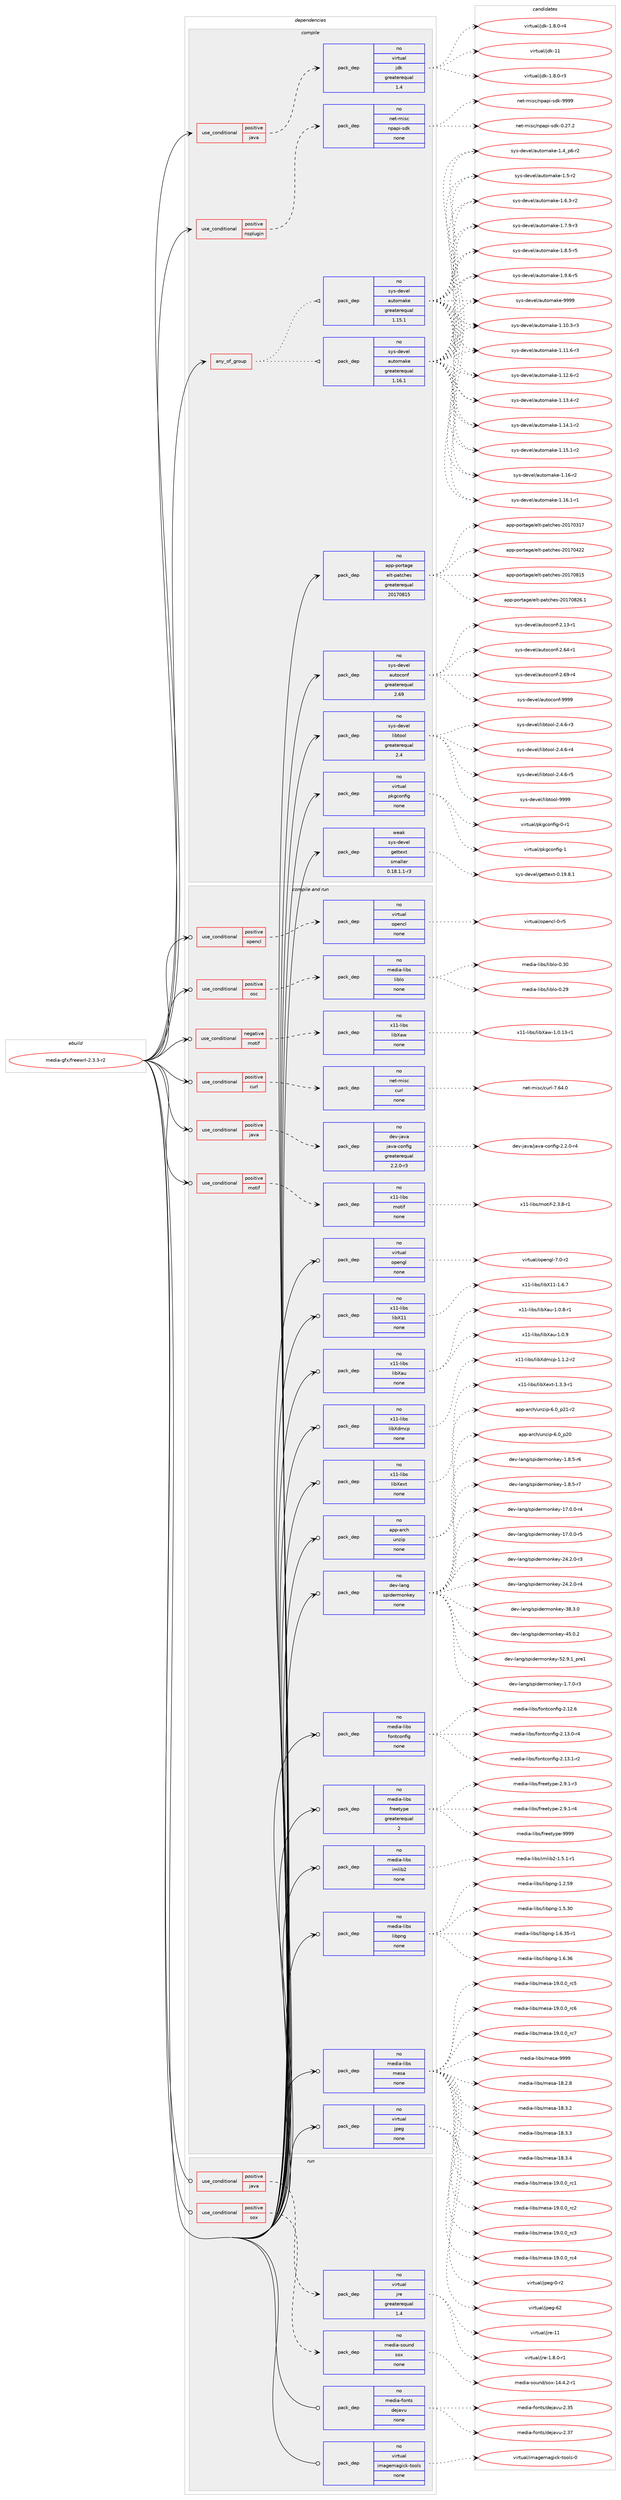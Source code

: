 digraph prolog {

# *************
# Graph options
# *************

newrank=true;
concentrate=true;
compound=true;
graph [rankdir=LR,fontname=Helvetica,fontsize=10,ranksep=1.5];#, ranksep=2.5, nodesep=0.2];
edge  [arrowhead=vee];
node  [fontname=Helvetica,fontsize=10];

# **********
# The ebuild
# **********

subgraph cluster_leftcol {
color=gray;
rank=same;
label=<<i>ebuild</i>>;
id [label="media-gfx/freewrl-2.3.3-r2", color=red, width=4, href="../media-gfx/freewrl-2.3.3-r2.svg"];
}

# ****************
# The dependencies
# ****************

subgraph cluster_midcol {
color=gray;
label=<<i>dependencies</i>>;
subgraph cluster_compile {
fillcolor="#eeeeee";
style=filled;
label=<<i>compile</i>>;
subgraph any24871 {
dependency1603385 [label=<<TABLE BORDER="0" CELLBORDER="1" CELLSPACING="0" CELLPADDING="4"><TR><TD CELLPADDING="10">any_of_group</TD></TR></TABLE>>, shape=none, color=red];subgraph pack1145382 {
dependency1603386 [label=<<TABLE BORDER="0" CELLBORDER="1" CELLSPACING="0" CELLPADDING="4" WIDTH="220"><TR><TD ROWSPAN="6" CELLPADDING="30">pack_dep</TD></TR><TR><TD WIDTH="110">no</TD></TR><TR><TD>sys-devel</TD></TR><TR><TD>automake</TD></TR><TR><TD>greaterequal</TD></TR><TR><TD>1.16.1</TD></TR></TABLE>>, shape=none, color=blue];
}
dependency1603385:e -> dependency1603386:w [weight=20,style="dotted",arrowhead="oinv"];
subgraph pack1145383 {
dependency1603387 [label=<<TABLE BORDER="0" CELLBORDER="1" CELLSPACING="0" CELLPADDING="4" WIDTH="220"><TR><TD ROWSPAN="6" CELLPADDING="30">pack_dep</TD></TR><TR><TD WIDTH="110">no</TD></TR><TR><TD>sys-devel</TD></TR><TR><TD>automake</TD></TR><TR><TD>greaterequal</TD></TR><TR><TD>1.15.1</TD></TR></TABLE>>, shape=none, color=blue];
}
dependency1603385:e -> dependency1603387:w [weight=20,style="dotted",arrowhead="oinv"];
}
id:e -> dependency1603385:w [weight=20,style="solid",arrowhead="vee"];
subgraph cond432447 {
dependency1603388 [label=<<TABLE BORDER="0" CELLBORDER="1" CELLSPACING="0" CELLPADDING="4"><TR><TD ROWSPAN="3" CELLPADDING="10">use_conditional</TD></TR><TR><TD>positive</TD></TR><TR><TD>java</TD></TR></TABLE>>, shape=none, color=red];
subgraph pack1145384 {
dependency1603389 [label=<<TABLE BORDER="0" CELLBORDER="1" CELLSPACING="0" CELLPADDING="4" WIDTH="220"><TR><TD ROWSPAN="6" CELLPADDING="30">pack_dep</TD></TR><TR><TD WIDTH="110">no</TD></TR><TR><TD>virtual</TD></TR><TR><TD>jdk</TD></TR><TR><TD>greaterequal</TD></TR><TR><TD>1.4</TD></TR></TABLE>>, shape=none, color=blue];
}
dependency1603388:e -> dependency1603389:w [weight=20,style="dashed",arrowhead="vee"];
}
id:e -> dependency1603388:w [weight=20,style="solid",arrowhead="vee"];
subgraph cond432448 {
dependency1603390 [label=<<TABLE BORDER="0" CELLBORDER="1" CELLSPACING="0" CELLPADDING="4"><TR><TD ROWSPAN="3" CELLPADDING="10">use_conditional</TD></TR><TR><TD>positive</TD></TR><TR><TD>nsplugin</TD></TR></TABLE>>, shape=none, color=red];
subgraph pack1145385 {
dependency1603391 [label=<<TABLE BORDER="0" CELLBORDER="1" CELLSPACING="0" CELLPADDING="4" WIDTH="220"><TR><TD ROWSPAN="6" CELLPADDING="30">pack_dep</TD></TR><TR><TD WIDTH="110">no</TD></TR><TR><TD>net-misc</TD></TR><TR><TD>npapi-sdk</TD></TR><TR><TD>none</TD></TR><TR><TD></TD></TR></TABLE>>, shape=none, color=blue];
}
dependency1603390:e -> dependency1603391:w [weight=20,style="dashed",arrowhead="vee"];
}
id:e -> dependency1603390:w [weight=20,style="solid",arrowhead="vee"];
subgraph pack1145386 {
dependency1603392 [label=<<TABLE BORDER="0" CELLBORDER="1" CELLSPACING="0" CELLPADDING="4" WIDTH="220"><TR><TD ROWSPAN="6" CELLPADDING="30">pack_dep</TD></TR><TR><TD WIDTH="110">no</TD></TR><TR><TD>app-portage</TD></TR><TR><TD>elt-patches</TD></TR><TR><TD>greaterequal</TD></TR><TR><TD>20170815</TD></TR></TABLE>>, shape=none, color=blue];
}
id:e -> dependency1603392:w [weight=20,style="solid",arrowhead="vee"];
subgraph pack1145387 {
dependency1603393 [label=<<TABLE BORDER="0" CELLBORDER="1" CELLSPACING="0" CELLPADDING="4" WIDTH="220"><TR><TD ROWSPAN="6" CELLPADDING="30">pack_dep</TD></TR><TR><TD WIDTH="110">no</TD></TR><TR><TD>sys-devel</TD></TR><TR><TD>autoconf</TD></TR><TR><TD>greaterequal</TD></TR><TR><TD>2.69</TD></TR></TABLE>>, shape=none, color=blue];
}
id:e -> dependency1603393:w [weight=20,style="solid",arrowhead="vee"];
subgraph pack1145388 {
dependency1603394 [label=<<TABLE BORDER="0" CELLBORDER="1" CELLSPACING="0" CELLPADDING="4" WIDTH="220"><TR><TD ROWSPAN="6" CELLPADDING="30">pack_dep</TD></TR><TR><TD WIDTH="110">no</TD></TR><TR><TD>sys-devel</TD></TR><TR><TD>libtool</TD></TR><TR><TD>greaterequal</TD></TR><TR><TD>2.4</TD></TR></TABLE>>, shape=none, color=blue];
}
id:e -> dependency1603394:w [weight=20,style="solid",arrowhead="vee"];
subgraph pack1145389 {
dependency1603395 [label=<<TABLE BORDER="0" CELLBORDER="1" CELLSPACING="0" CELLPADDING="4" WIDTH="220"><TR><TD ROWSPAN="6" CELLPADDING="30">pack_dep</TD></TR><TR><TD WIDTH="110">no</TD></TR><TR><TD>virtual</TD></TR><TR><TD>pkgconfig</TD></TR><TR><TD>none</TD></TR><TR><TD></TD></TR></TABLE>>, shape=none, color=blue];
}
id:e -> dependency1603395:w [weight=20,style="solid",arrowhead="vee"];
subgraph pack1145390 {
dependency1603396 [label=<<TABLE BORDER="0" CELLBORDER="1" CELLSPACING="0" CELLPADDING="4" WIDTH="220"><TR><TD ROWSPAN="6" CELLPADDING="30">pack_dep</TD></TR><TR><TD WIDTH="110">weak</TD></TR><TR><TD>sys-devel</TD></TR><TR><TD>gettext</TD></TR><TR><TD>smaller</TD></TR><TR><TD>0.18.1.1-r3</TD></TR></TABLE>>, shape=none, color=blue];
}
id:e -> dependency1603396:w [weight=20,style="solid",arrowhead="vee"];
}
subgraph cluster_compileandrun {
fillcolor="#eeeeee";
style=filled;
label=<<i>compile and run</i>>;
subgraph cond432449 {
dependency1603397 [label=<<TABLE BORDER="0" CELLBORDER="1" CELLSPACING="0" CELLPADDING="4"><TR><TD ROWSPAN="3" CELLPADDING="10">use_conditional</TD></TR><TR><TD>negative</TD></TR><TR><TD>motif</TD></TR></TABLE>>, shape=none, color=red];
subgraph pack1145391 {
dependency1603398 [label=<<TABLE BORDER="0" CELLBORDER="1" CELLSPACING="0" CELLPADDING="4" WIDTH="220"><TR><TD ROWSPAN="6" CELLPADDING="30">pack_dep</TD></TR><TR><TD WIDTH="110">no</TD></TR><TR><TD>x11-libs</TD></TR><TR><TD>libXaw</TD></TR><TR><TD>none</TD></TR><TR><TD></TD></TR></TABLE>>, shape=none, color=blue];
}
dependency1603397:e -> dependency1603398:w [weight=20,style="dashed",arrowhead="vee"];
}
id:e -> dependency1603397:w [weight=20,style="solid",arrowhead="odotvee"];
subgraph cond432450 {
dependency1603399 [label=<<TABLE BORDER="0" CELLBORDER="1" CELLSPACING="0" CELLPADDING="4"><TR><TD ROWSPAN="3" CELLPADDING="10">use_conditional</TD></TR><TR><TD>positive</TD></TR><TR><TD>curl</TD></TR></TABLE>>, shape=none, color=red];
subgraph pack1145392 {
dependency1603400 [label=<<TABLE BORDER="0" CELLBORDER="1" CELLSPACING="0" CELLPADDING="4" WIDTH="220"><TR><TD ROWSPAN="6" CELLPADDING="30">pack_dep</TD></TR><TR><TD WIDTH="110">no</TD></TR><TR><TD>net-misc</TD></TR><TR><TD>curl</TD></TR><TR><TD>none</TD></TR><TR><TD></TD></TR></TABLE>>, shape=none, color=blue];
}
dependency1603399:e -> dependency1603400:w [weight=20,style="dashed",arrowhead="vee"];
}
id:e -> dependency1603399:w [weight=20,style="solid",arrowhead="odotvee"];
subgraph cond432451 {
dependency1603401 [label=<<TABLE BORDER="0" CELLBORDER="1" CELLSPACING="0" CELLPADDING="4"><TR><TD ROWSPAN="3" CELLPADDING="10">use_conditional</TD></TR><TR><TD>positive</TD></TR><TR><TD>java</TD></TR></TABLE>>, shape=none, color=red];
subgraph pack1145393 {
dependency1603402 [label=<<TABLE BORDER="0" CELLBORDER="1" CELLSPACING="0" CELLPADDING="4" WIDTH="220"><TR><TD ROWSPAN="6" CELLPADDING="30">pack_dep</TD></TR><TR><TD WIDTH="110">no</TD></TR><TR><TD>dev-java</TD></TR><TR><TD>java-config</TD></TR><TR><TD>greaterequal</TD></TR><TR><TD>2.2.0-r3</TD></TR></TABLE>>, shape=none, color=blue];
}
dependency1603401:e -> dependency1603402:w [weight=20,style="dashed",arrowhead="vee"];
}
id:e -> dependency1603401:w [weight=20,style="solid",arrowhead="odotvee"];
subgraph cond432452 {
dependency1603403 [label=<<TABLE BORDER="0" CELLBORDER="1" CELLSPACING="0" CELLPADDING="4"><TR><TD ROWSPAN="3" CELLPADDING="10">use_conditional</TD></TR><TR><TD>positive</TD></TR><TR><TD>motif</TD></TR></TABLE>>, shape=none, color=red];
subgraph pack1145394 {
dependency1603404 [label=<<TABLE BORDER="0" CELLBORDER="1" CELLSPACING="0" CELLPADDING="4" WIDTH="220"><TR><TD ROWSPAN="6" CELLPADDING="30">pack_dep</TD></TR><TR><TD WIDTH="110">no</TD></TR><TR><TD>x11-libs</TD></TR><TR><TD>motif</TD></TR><TR><TD>none</TD></TR><TR><TD></TD></TR></TABLE>>, shape=none, color=blue];
}
dependency1603403:e -> dependency1603404:w [weight=20,style="dashed",arrowhead="vee"];
}
id:e -> dependency1603403:w [weight=20,style="solid",arrowhead="odotvee"];
subgraph cond432453 {
dependency1603405 [label=<<TABLE BORDER="0" CELLBORDER="1" CELLSPACING="0" CELLPADDING="4"><TR><TD ROWSPAN="3" CELLPADDING="10">use_conditional</TD></TR><TR><TD>positive</TD></TR><TR><TD>opencl</TD></TR></TABLE>>, shape=none, color=red];
subgraph pack1145395 {
dependency1603406 [label=<<TABLE BORDER="0" CELLBORDER="1" CELLSPACING="0" CELLPADDING="4" WIDTH="220"><TR><TD ROWSPAN="6" CELLPADDING="30">pack_dep</TD></TR><TR><TD WIDTH="110">no</TD></TR><TR><TD>virtual</TD></TR><TR><TD>opencl</TD></TR><TR><TD>none</TD></TR><TR><TD></TD></TR></TABLE>>, shape=none, color=blue];
}
dependency1603405:e -> dependency1603406:w [weight=20,style="dashed",arrowhead="vee"];
}
id:e -> dependency1603405:w [weight=20,style="solid",arrowhead="odotvee"];
subgraph cond432454 {
dependency1603407 [label=<<TABLE BORDER="0" CELLBORDER="1" CELLSPACING="0" CELLPADDING="4"><TR><TD ROWSPAN="3" CELLPADDING="10">use_conditional</TD></TR><TR><TD>positive</TD></TR><TR><TD>osc</TD></TR></TABLE>>, shape=none, color=red];
subgraph pack1145396 {
dependency1603408 [label=<<TABLE BORDER="0" CELLBORDER="1" CELLSPACING="0" CELLPADDING="4" WIDTH="220"><TR><TD ROWSPAN="6" CELLPADDING="30">pack_dep</TD></TR><TR><TD WIDTH="110">no</TD></TR><TR><TD>media-libs</TD></TR><TR><TD>liblo</TD></TR><TR><TD>none</TD></TR><TR><TD></TD></TR></TABLE>>, shape=none, color=blue];
}
dependency1603407:e -> dependency1603408:w [weight=20,style="dashed",arrowhead="vee"];
}
id:e -> dependency1603407:w [weight=20,style="solid",arrowhead="odotvee"];
subgraph pack1145397 {
dependency1603409 [label=<<TABLE BORDER="0" CELLBORDER="1" CELLSPACING="0" CELLPADDING="4" WIDTH="220"><TR><TD ROWSPAN="6" CELLPADDING="30">pack_dep</TD></TR><TR><TD WIDTH="110">no</TD></TR><TR><TD>app-arch</TD></TR><TR><TD>unzip</TD></TR><TR><TD>none</TD></TR><TR><TD></TD></TR></TABLE>>, shape=none, color=blue];
}
id:e -> dependency1603409:w [weight=20,style="solid",arrowhead="odotvee"];
subgraph pack1145398 {
dependency1603410 [label=<<TABLE BORDER="0" CELLBORDER="1" CELLSPACING="0" CELLPADDING="4" WIDTH="220"><TR><TD ROWSPAN="6" CELLPADDING="30">pack_dep</TD></TR><TR><TD WIDTH="110">no</TD></TR><TR><TD>dev-lang</TD></TR><TR><TD>spidermonkey</TD></TR><TR><TD>none</TD></TR><TR><TD></TD></TR></TABLE>>, shape=none, color=blue];
}
id:e -> dependency1603410:w [weight=20,style="solid",arrowhead="odotvee"];
subgraph pack1145399 {
dependency1603411 [label=<<TABLE BORDER="0" CELLBORDER="1" CELLSPACING="0" CELLPADDING="4" WIDTH="220"><TR><TD ROWSPAN="6" CELLPADDING="30">pack_dep</TD></TR><TR><TD WIDTH="110">no</TD></TR><TR><TD>media-libs</TD></TR><TR><TD>fontconfig</TD></TR><TR><TD>none</TD></TR><TR><TD></TD></TR></TABLE>>, shape=none, color=blue];
}
id:e -> dependency1603411:w [weight=20,style="solid",arrowhead="odotvee"];
subgraph pack1145400 {
dependency1603412 [label=<<TABLE BORDER="0" CELLBORDER="1" CELLSPACING="0" CELLPADDING="4" WIDTH="220"><TR><TD ROWSPAN="6" CELLPADDING="30">pack_dep</TD></TR><TR><TD WIDTH="110">no</TD></TR><TR><TD>media-libs</TD></TR><TR><TD>freetype</TD></TR><TR><TD>greaterequal</TD></TR><TR><TD>2</TD></TR></TABLE>>, shape=none, color=blue];
}
id:e -> dependency1603412:w [weight=20,style="solid",arrowhead="odotvee"];
subgraph pack1145401 {
dependency1603413 [label=<<TABLE BORDER="0" CELLBORDER="1" CELLSPACING="0" CELLPADDING="4" WIDTH="220"><TR><TD ROWSPAN="6" CELLPADDING="30">pack_dep</TD></TR><TR><TD WIDTH="110">no</TD></TR><TR><TD>media-libs</TD></TR><TR><TD>imlib2</TD></TR><TR><TD>none</TD></TR><TR><TD></TD></TR></TABLE>>, shape=none, color=blue];
}
id:e -> dependency1603413:w [weight=20,style="solid",arrowhead="odotvee"];
subgraph pack1145402 {
dependency1603414 [label=<<TABLE BORDER="0" CELLBORDER="1" CELLSPACING="0" CELLPADDING="4" WIDTH="220"><TR><TD ROWSPAN="6" CELLPADDING="30">pack_dep</TD></TR><TR><TD WIDTH="110">no</TD></TR><TR><TD>media-libs</TD></TR><TR><TD>libpng</TD></TR><TR><TD>none</TD></TR><TR><TD></TD></TR></TABLE>>, shape=none, color=blue];
}
id:e -> dependency1603414:w [weight=20,style="solid",arrowhead="odotvee"];
subgraph pack1145403 {
dependency1603415 [label=<<TABLE BORDER="0" CELLBORDER="1" CELLSPACING="0" CELLPADDING="4" WIDTH="220"><TR><TD ROWSPAN="6" CELLPADDING="30">pack_dep</TD></TR><TR><TD WIDTH="110">no</TD></TR><TR><TD>media-libs</TD></TR><TR><TD>mesa</TD></TR><TR><TD>none</TD></TR><TR><TD></TD></TR></TABLE>>, shape=none, color=blue];
}
id:e -> dependency1603415:w [weight=20,style="solid",arrowhead="odotvee"];
subgraph pack1145404 {
dependency1603416 [label=<<TABLE BORDER="0" CELLBORDER="1" CELLSPACING="0" CELLPADDING="4" WIDTH="220"><TR><TD ROWSPAN="6" CELLPADDING="30">pack_dep</TD></TR><TR><TD WIDTH="110">no</TD></TR><TR><TD>virtual</TD></TR><TR><TD>jpeg</TD></TR><TR><TD>none</TD></TR><TR><TD></TD></TR></TABLE>>, shape=none, color=blue];
}
id:e -> dependency1603416:w [weight=20,style="solid",arrowhead="odotvee"];
subgraph pack1145405 {
dependency1603417 [label=<<TABLE BORDER="0" CELLBORDER="1" CELLSPACING="0" CELLPADDING="4" WIDTH="220"><TR><TD ROWSPAN="6" CELLPADDING="30">pack_dep</TD></TR><TR><TD WIDTH="110">no</TD></TR><TR><TD>virtual</TD></TR><TR><TD>opengl</TD></TR><TR><TD>none</TD></TR><TR><TD></TD></TR></TABLE>>, shape=none, color=blue];
}
id:e -> dependency1603417:w [weight=20,style="solid",arrowhead="odotvee"];
subgraph pack1145406 {
dependency1603418 [label=<<TABLE BORDER="0" CELLBORDER="1" CELLSPACING="0" CELLPADDING="4" WIDTH="220"><TR><TD ROWSPAN="6" CELLPADDING="30">pack_dep</TD></TR><TR><TD WIDTH="110">no</TD></TR><TR><TD>x11-libs</TD></TR><TR><TD>libX11</TD></TR><TR><TD>none</TD></TR><TR><TD></TD></TR></TABLE>>, shape=none, color=blue];
}
id:e -> dependency1603418:w [weight=20,style="solid",arrowhead="odotvee"];
subgraph pack1145407 {
dependency1603419 [label=<<TABLE BORDER="0" CELLBORDER="1" CELLSPACING="0" CELLPADDING="4" WIDTH="220"><TR><TD ROWSPAN="6" CELLPADDING="30">pack_dep</TD></TR><TR><TD WIDTH="110">no</TD></TR><TR><TD>x11-libs</TD></TR><TR><TD>libXau</TD></TR><TR><TD>none</TD></TR><TR><TD></TD></TR></TABLE>>, shape=none, color=blue];
}
id:e -> dependency1603419:w [weight=20,style="solid",arrowhead="odotvee"];
subgraph pack1145408 {
dependency1603420 [label=<<TABLE BORDER="0" CELLBORDER="1" CELLSPACING="0" CELLPADDING="4" WIDTH="220"><TR><TD ROWSPAN="6" CELLPADDING="30">pack_dep</TD></TR><TR><TD WIDTH="110">no</TD></TR><TR><TD>x11-libs</TD></TR><TR><TD>libXdmcp</TD></TR><TR><TD>none</TD></TR><TR><TD></TD></TR></TABLE>>, shape=none, color=blue];
}
id:e -> dependency1603420:w [weight=20,style="solid",arrowhead="odotvee"];
subgraph pack1145409 {
dependency1603421 [label=<<TABLE BORDER="0" CELLBORDER="1" CELLSPACING="0" CELLPADDING="4" WIDTH="220"><TR><TD ROWSPAN="6" CELLPADDING="30">pack_dep</TD></TR><TR><TD WIDTH="110">no</TD></TR><TR><TD>x11-libs</TD></TR><TR><TD>libXext</TD></TR><TR><TD>none</TD></TR><TR><TD></TD></TR></TABLE>>, shape=none, color=blue];
}
id:e -> dependency1603421:w [weight=20,style="solid",arrowhead="odotvee"];
}
subgraph cluster_run {
fillcolor="#eeeeee";
style=filled;
label=<<i>run</i>>;
subgraph cond432455 {
dependency1603422 [label=<<TABLE BORDER="0" CELLBORDER="1" CELLSPACING="0" CELLPADDING="4"><TR><TD ROWSPAN="3" CELLPADDING="10">use_conditional</TD></TR><TR><TD>positive</TD></TR><TR><TD>java</TD></TR></TABLE>>, shape=none, color=red];
subgraph pack1145410 {
dependency1603423 [label=<<TABLE BORDER="0" CELLBORDER="1" CELLSPACING="0" CELLPADDING="4" WIDTH="220"><TR><TD ROWSPAN="6" CELLPADDING="30">pack_dep</TD></TR><TR><TD WIDTH="110">no</TD></TR><TR><TD>virtual</TD></TR><TR><TD>jre</TD></TR><TR><TD>greaterequal</TD></TR><TR><TD>1.4</TD></TR></TABLE>>, shape=none, color=blue];
}
dependency1603422:e -> dependency1603423:w [weight=20,style="dashed",arrowhead="vee"];
}
id:e -> dependency1603422:w [weight=20,style="solid",arrowhead="odot"];
subgraph cond432456 {
dependency1603424 [label=<<TABLE BORDER="0" CELLBORDER="1" CELLSPACING="0" CELLPADDING="4"><TR><TD ROWSPAN="3" CELLPADDING="10">use_conditional</TD></TR><TR><TD>positive</TD></TR><TR><TD>sox</TD></TR></TABLE>>, shape=none, color=red];
subgraph pack1145411 {
dependency1603425 [label=<<TABLE BORDER="0" CELLBORDER="1" CELLSPACING="0" CELLPADDING="4" WIDTH="220"><TR><TD ROWSPAN="6" CELLPADDING="30">pack_dep</TD></TR><TR><TD WIDTH="110">no</TD></TR><TR><TD>media-sound</TD></TR><TR><TD>sox</TD></TR><TR><TD>none</TD></TR><TR><TD></TD></TR></TABLE>>, shape=none, color=blue];
}
dependency1603424:e -> dependency1603425:w [weight=20,style="dashed",arrowhead="vee"];
}
id:e -> dependency1603424:w [weight=20,style="solid",arrowhead="odot"];
subgraph pack1145412 {
dependency1603426 [label=<<TABLE BORDER="0" CELLBORDER="1" CELLSPACING="0" CELLPADDING="4" WIDTH="220"><TR><TD ROWSPAN="6" CELLPADDING="30">pack_dep</TD></TR><TR><TD WIDTH="110">no</TD></TR><TR><TD>media-fonts</TD></TR><TR><TD>dejavu</TD></TR><TR><TD>none</TD></TR><TR><TD></TD></TR></TABLE>>, shape=none, color=blue];
}
id:e -> dependency1603426:w [weight=20,style="solid",arrowhead="odot"];
subgraph pack1145413 {
dependency1603427 [label=<<TABLE BORDER="0" CELLBORDER="1" CELLSPACING="0" CELLPADDING="4" WIDTH="220"><TR><TD ROWSPAN="6" CELLPADDING="30">pack_dep</TD></TR><TR><TD WIDTH="110">no</TD></TR><TR><TD>virtual</TD></TR><TR><TD>imagemagick-tools</TD></TR><TR><TD>none</TD></TR><TR><TD></TD></TR></TABLE>>, shape=none, color=blue];
}
id:e -> dependency1603427:w [weight=20,style="solid",arrowhead="odot"];
}
}

# **************
# The candidates
# **************

subgraph cluster_choices {
rank=same;
color=gray;
label=<<i>candidates</i>>;

subgraph choice1145382 {
color=black;
nodesep=1;
choice11512111545100101118101108479711711611110997107101454946494846514511451 [label="sys-devel/automake-1.10.3-r3", color=red, width=4,href="../sys-devel/automake-1.10.3-r3.svg"];
choice11512111545100101118101108479711711611110997107101454946494946544511451 [label="sys-devel/automake-1.11.6-r3", color=red, width=4,href="../sys-devel/automake-1.11.6-r3.svg"];
choice11512111545100101118101108479711711611110997107101454946495046544511450 [label="sys-devel/automake-1.12.6-r2", color=red, width=4,href="../sys-devel/automake-1.12.6-r2.svg"];
choice11512111545100101118101108479711711611110997107101454946495146524511450 [label="sys-devel/automake-1.13.4-r2", color=red, width=4,href="../sys-devel/automake-1.13.4-r2.svg"];
choice11512111545100101118101108479711711611110997107101454946495246494511450 [label="sys-devel/automake-1.14.1-r2", color=red, width=4,href="../sys-devel/automake-1.14.1-r2.svg"];
choice11512111545100101118101108479711711611110997107101454946495346494511450 [label="sys-devel/automake-1.15.1-r2", color=red, width=4,href="../sys-devel/automake-1.15.1-r2.svg"];
choice1151211154510010111810110847971171161111099710710145494649544511450 [label="sys-devel/automake-1.16-r2", color=red, width=4,href="../sys-devel/automake-1.16-r2.svg"];
choice11512111545100101118101108479711711611110997107101454946495446494511449 [label="sys-devel/automake-1.16.1-r1", color=red, width=4,href="../sys-devel/automake-1.16.1-r1.svg"];
choice115121115451001011181011084797117116111109971071014549465295112544511450 [label="sys-devel/automake-1.4_p6-r2", color=red, width=4,href="../sys-devel/automake-1.4_p6-r2.svg"];
choice11512111545100101118101108479711711611110997107101454946534511450 [label="sys-devel/automake-1.5-r2", color=red, width=4,href="../sys-devel/automake-1.5-r2.svg"];
choice115121115451001011181011084797117116111109971071014549465446514511450 [label="sys-devel/automake-1.6.3-r2", color=red, width=4,href="../sys-devel/automake-1.6.3-r2.svg"];
choice115121115451001011181011084797117116111109971071014549465546574511451 [label="sys-devel/automake-1.7.9-r3", color=red, width=4,href="../sys-devel/automake-1.7.9-r3.svg"];
choice115121115451001011181011084797117116111109971071014549465646534511453 [label="sys-devel/automake-1.8.5-r5", color=red, width=4,href="../sys-devel/automake-1.8.5-r5.svg"];
choice115121115451001011181011084797117116111109971071014549465746544511453 [label="sys-devel/automake-1.9.6-r5", color=red, width=4,href="../sys-devel/automake-1.9.6-r5.svg"];
choice115121115451001011181011084797117116111109971071014557575757 [label="sys-devel/automake-9999", color=red, width=4,href="../sys-devel/automake-9999.svg"];
dependency1603386:e -> choice11512111545100101118101108479711711611110997107101454946494846514511451:w [style=dotted,weight="100"];
dependency1603386:e -> choice11512111545100101118101108479711711611110997107101454946494946544511451:w [style=dotted,weight="100"];
dependency1603386:e -> choice11512111545100101118101108479711711611110997107101454946495046544511450:w [style=dotted,weight="100"];
dependency1603386:e -> choice11512111545100101118101108479711711611110997107101454946495146524511450:w [style=dotted,weight="100"];
dependency1603386:e -> choice11512111545100101118101108479711711611110997107101454946495246494511450:w [style=dotted,weight="100"];
dependency1603386:e -> choice11512111545100101118101108479711711611110997107101454946495346494511450:w [style=dotted,weight="100"];
dependency1603386:e -> choice1151211154510010111810110847971171161111099710710145494649544511450:w [style=dotted,weight="100"];
dependency1603386:e -> choice11512111545100101118101108479711711611110997107101454946495446494511449:w [style=dotted,weight="100"];
dependency1603386:e -> choice115121115451001011181011084797117116111109971071014549465295112544511450:w [style=dotted,weight="100"];
dependency1603386:e -> choice11512111545100101118101108479711711611110997107101454946534511450:w [style=dotted,weight="100"];
dependency1603386:e -> choice115121115451001011181011084797117116111109971071014549465446514511450:w [style=dotted,weight="100"];
dependency1603386:e -> choice115121115451001011181011084797117116111109971071014549465546574511451:w [style=dotted,weight="100"];
dependency1603386:e -> choice115121115451001011181011084797117116111109971071014549465646534511453:w [style=dotted,weight="100"];
dependency1603386:e -> choice115121115451001011181011084797117116111109971071014549465746544511453:w [style=dotted,weight="100"];
dependency1603386:e -> choice115121115451001011181011084797117116111109971071014557575757:w [style=dotted,weight="100"];
}
subgraph choice1145383 {
color=black;
nodesep=1;
choice11512111545100101118101108479711711611110997107101454946494846514511451 [label="sys-devel/automake-1.10.3-r3", color=red, width=4,href="../sys-devel/automake-1.10.3-r3.svg"];
choice11512111545100101118101108479711711611110997107101454946494946544511451 [label="sys-devel/automake-1.11.6-r3", color=red, width=4,href="../sys-devel/automake-1.11.6-r3.svg"];
choice11512111545100101118101108479711711611110997107101454946495046544511450 [label="sys-devel/automake-1.12.6-r2", color=red, width=4,href="../sys-devel/automake-1.12.6-r2.svg"];
choice11512111545100101118101108479711711611110997107101454946495146524511450 [label="sys-devel/automake-1.13.4-r2", color=red, width=4,href="../sys-devel/automake-1.13.4-r2.svg"];
choice11512111545100101118101108479711711611110997107101454946495246494511450 [label="sys-devel/automake-1.14.1-r2", color=red, width=4,href="../sys-devel/automake-1.14.1-r2.svg"];
choice11512111545100101118101108479711711611110997107101454946495346494511450 [label="sys-devel/automake-1.15.1-r2", color=red, width=4,href="../sys-devel/automake-1.15.1-r2.svg"];
choice1151211154510010111810110847971171161111099710710145494649544511450 [label="sys-devel/automake-1.16-r2", color=red, width=4,href="../sys-devel/automake-1.16-r2.svg"];
choice11512111545100101118101108479711711611110997107101454946495446494511449 [label="sys-devel/automake-1.16.1-r1", color=red, width=4,href="../sys-devel/automake-1.16.1-r1.svg"];
choice115121115451001011181011084797117116111109971071014549465295112544511450 [label="sys-devel/automake-1.4_p6-r2", color=red, width=4,href="../sys-devel/automake-1.4_p6-r2.svg"];
choice11512111545100101118101108479711711611110997107101454946534511450 [label="sys-devel/automake-1.5-r2", color=red, width=4,href="../sys-devel/automake-1.5-r2.svg"];
choice115121115451001011181011084797117116111109971071014549465446514511450 [label="sys-devel/automake-1.6.3-r2", color=red, width=4,href="../sys-devel/automake-1.6.3-r2.svg"];
choice115121115451001011181011084797117116111109971071014549465546574511451 [label="sys-devel/automake-1.7.9-r3", color=red, width=4,href="../sys-devel/automake-1.7.9-r3.svg"];
choice115121115451001011181011084797117116111109971071014549465646534511453 [label="sys-devel/automake-1.8.5-r5", color=red, width=4,href="../sys-devel/automake-1.8.5-r5.svg"];
choice115121115451001011181011084797117116111109971071014549465746544511453 [label="sys-devel/automake-1.9.6-r5", color=red, width=4,href="../sys-devel/automake-1.9.6-r5.svg"];
choice115121115451001011181011084797117116111109971071014557575757 [label="sys-devel/automake-9999", color=red, width=4,href="../sys-devel/automake-9999.svg"];
dependency1603387:e -> choice11512111545100101118101108479711711611110997107101454946494846514511451:w [style=dotted,weight="100"];
dependency1603387:e -> choice11512111545100101118101108479711711611110997107101454946494946544511451:w [style=dotted,weight="100"];
dependency1603387:e -> choice11512111545100101118101108479711711611110997107101454946495046544511450:w [style=dotted,weight="100"];
dependency1603387:e -> choice11512111545100101118101108479711711611110997107101454946495146524511450:w [style=dotted,weight="100"];
dependency1603387:e -> choice11512111545100101118101108479711711611110997107101454946495246494511450:w [style=dotted,weight="100"];
dependency1603387:e -> choice11512111545100101118101108479711711611110997107101454946495346494511450:w [style=dotted,weight="100"];
dependency1603387:e -> choice1151211154510010111810110847971171161111099710710145494649544511450:w [style=dotted,weight="100"];
dependency1603387:e -> choice11512111545100101118101108479711711611110997107101454946495446494511449:w [style=dotted,weight="100"];
dependency1603387:e -> choice115121115451001011181011084797117116111109971071014549465295112544511450:w [style=dotted,weight="100"];
dependency1603387:e -> choice11512111545100101118101108479711711611110997107101454946534511450:w [style=dotted,weight="100"];
dependency1603387:e -> choice115121115451001011181011084797117116111109971071014549465446514511450:w [style=dotted,weight="100"];
dependency1603387:e -> choice115121115451001011181011084797117116111109971071014549465546574511451:w [style=dotted,weight="100"];
dependency1603387:e -> choice115121115451001011181011084797117116111109971071014549465646534511453:w [style=dotted,weight="100"];
dependency1603387:e -> choice115121115451001011181011084797117116111109971071014549465746544511453:w [style=dotted,weight="100"];
dependency1603387:e -> choice115121115451001011181011084797117116111109971071014557575757:w [style=dotted,weight="100"];
}
subgraph choice1145384 {
color=black;
nodesep=1;
choice11810511411611797108471061001074549465646484511451 [label="virtual/jdk-1.8.0-r3", color=red, width=4,href="../virtual/jdk-1.8.0-r3.svg"];
choice11810511411611797108471061001074549465646484511452 [label="virtual/jdk-1.8.0-r4", color=red, width=4,href="../virtual/jdk-1.8.0-r4.svg"];
choice1181051141161179710847106100107454949 [label="virtual/jdk-11", color=red, width=4,href="../virtual/jdk-11.svg"];
dependency1603389:e -> choice11810511411611797108471061001074549465646484511451:w [style=dotted,weight="100"];
dependency1603389:e -> choice11810511411611797108471061001074549465646484511452:w [style=dotted,weight="100"];
dependency1603389:e -> choice1181051141161179710847106100107454949:w [style=dotted,weight="100"];
}
subgraph choice1145385 {
color=black;
nodesep=1;
choice110101116451091051159947110112971121054511510010745484650554650 [label="net-misc/npapi-sdk-0.27.2", color=red, width=4,href="../net-misc/npapi-sdk-0.27.2.svg"];
choice11010111645109105115994711011297112105451151001074557575757 [label="net-misc/npapi-sdk-9999", color=red, width=4,href="../net-misc/npapi-sdk-9999.svg"];
dependency1603391:e -> choice110101116451091051159947110112971121054511510010745484650554650:w [style=dotted,weight="100"];
dependency1603391:e -> choice11010111645109105115994711011297112105451151001074557575757:w [style=dotted,weight="100"];
}
subgraph choice1145386 {
color=black;
nodesep=1;
choice97112112451121111141169710310147101108116451129711699104101115455048495548514955 [label="app-portage/elt-patches-20170317", color=red, width=4,href="../app-portage/elt-patches-20170317.svg"];
choice97112112451121111141169710310147101108116451129711699104101115455048495548525050 [label="app-portage/elt-patches-20170422", color=red, width=4,href="../app-portage/elt-patches-20170422.svg"];
choice97112112451121111141169710310147101108116451129711699104101115455048495548564953 [label="app-portage/elt-patches-20170815", color=red, width=4,href="../app-portage/elt-patches-20170815.svg"];
choice971121124511211111411697103101471011081164511297116991041011154550484955485650544649 [label="app-portage/elt-patches-20170826.1", color=red, width=4,href="../app-portage/elt-patches-20170826.1.svg"];
dependency1603392:e -> choice97112112451121111141169710310147101108116451129711699104101115455048495548514955:w [style=dotted,weight="100"];
dependency1603392:e -> choice97112112451121111141169710310147101108116451129711699104101115455048495548525050:w [style=dotted,weight="100"];
dependency1603392:e -> choice97112112451121111141169710310147101108116451129711699104101115455048495548564953:w [style=dotted,weight="100"];
dependency1603392:e -> choice971121124511211111411697103101471011081164511297116991041011154550484955485650544649:w [style=dotted,weight="100"];
}
subgraph choice1145387 {
color=black;
nodesep=1;
choice1151211154510010111810110847971171161119911111010245504649514511449 [label="sys-devel/autoconf-2.13-r1", color=red, width=4,href="../sys-devel/autoconf-2.13-r1.svg"];
choice1151211154510010111810110847971171161119911111010245504654524511449 [label="sys-devel/autoconf-2.64-r1", color=red, width=4,href="../sys-devel/autoconf-2.64-r1.svg"];
choice1151211154510010111810110847971171161119911111010245504654574511452 [label="sys-devel/autoconf-2.69-r4", color=red, width=4,href="../sys-devel/autoconf-2.69-r4.svg"];
choice115121115451001011181011084797117116111991111101024557575757 [label="sys-devel/autoconf-9999", color=red, width=4,href="../sys-devel/autoconf-9999.svg"];
dependency1603393:e -> choice1151211154510010111810110847971171161119911111010245504649514511449:w [style=dotted,weight="100"];
dependency1603393:e -> choice1151211154510010111810110847971171161119911111010245504654524511449:w [style=dotted,weight="100"];
dependency1603393:e -> choice1151211154510010111810110847971171161119911111010245504654574511452:w [style=dotted,weight="100"];
dependency1603393:e -> choice115121115451001011181011084797117116111991111101024557575757:w [style=dotted,weight="100"];
}
subgraph choice1145388 {
color=black;
nodesep=1;
choice1151211154510010111810110847108105981161111111084550465246544511451 [label="sys-devel/libtool-2.4.6-r3", color=red, width=4,href="../sys-devel/libtool-2.4.6-r3.svg"];
choice1151211154510010111810110847108105981161111111084550465246544511452 [label="sys-devel/libtool-2.4.6-r4", color=red, width=4,href="../sys-devel/libtool-2.4.6-r4.svg"];
choice1151211154510010111810110847108105981161111111084550465246544511453 [label="sys-devel/libtool-2.4.6-r5", color=red, width=4,href="../sys-devel/libtool-2.4.6-r5.svg"];
choice1151211154510010111810110847108105981161111111084557575757 [label="sys-devel/libtool-9999", color=red, width=4,href="../sys-devel/libtool-9999.svg"];
dependency1603394:e -> choice1151211154510010111810110847108105981161111111084550465246544511451:w [style=dotted,weight="100"];
dependency1603394:e -> choice1151211154510010111810110847108105981161111111084550465246544511452:w [style=dotted,weight="100"];
dependency1603394:e -> choice1151211154510010111810110847108105981161111111084550465246544511453:w [style=dotted,weight="100"];
dependency1603394:e -> choice1151211154510010111810110847108105981161111111084557575757:w [style=dotted,weight="100"];
}
subgraph choice1145389 {
color=black;
nodesep=1;
choice11810511411611797108471121071039911111010210510345484511449 [label="virtual/pkgconfig-0-r1", color=red, width=4,href="../virtual/pkgconfig-0-r1.svg"];
choice1181051141161179710847112107103991111101021051034549 [label="virtual/pkgconfig-1", color=red, width=4,href="../virtual/pkgconfig-1.svg"];
dependency1603395:e -> choice11810511411611797108471121071039911111010210510345484511449:w [style=dotted,weight="100"];
dependency1603395:e -> choice1181051141161179710847112107103991111101021051034549:w [style=dotted,weight="100"];
}
subgraph choice1145390 {
color=black;
nodesep=1;
choice1151211154510010111810110847103101116116101120116454846495746564649 [label="sys-devel/gettext-0.19.8.1", color=red, width=4,href="../sys-devel/gettext-0.19.8.1.svg"];
dependency1603396:e -> choice1151211154510010111810110847103101116116101120116454846495746564649:w [style=dotted,weight="100"];
}
subgraph choice1145391 {
color=black;
nodesep=1;
choice1204949451081059811547108105988897119454946484649514511449 [label="x11-libs/libXaw-1.0.13-r1", color=red, width=4,href="../x11-libs/libXaw-1.0.13-r1.svg"];
dependency1603398:e -> choice1204949451081059811547108105988897119454946484649514511449:w [style=dotted,weight="100"];
}
subgraph choice1145392 {
color=black;
nodesep=1;
choice1101011164510910511599479911711410845554654524648 [label="net-misc/curl-7.64.0", color=red, width=4,href="../net-misc/curl-7.64.0.svg"];
dependency1603400:e -> choice1101011164510910511599479911711410845554654524648:w [style=dotted,weight="100"];
}
subgraph choice1145393 {
color=black;
nodesep=1;
choice10010111845106971189747106971189745991111101021051034550465046484511452 [label="dev-java/java-config-2.2.0-r4", color=red, width=4,href="../dev-java/java-config-2.2.0-r4.svg"];
dependency1603402:e -> choice10010111845106971189747106971189745991111101021051034550465046484511452:w [style=dotted,weight="100"];
}
subgraph choice1145394 {
color=black;
nodesep=1;
choice12049494510810598115471091111161051024550465146564511449 [label="x11-libs/motif-2.3.8-r1", color=red, width=4,href="../x11-libs/motif-2.3.8-r1.svg"];
dependency1603404:e -> choice12049494510810598115471091111161051024550465146564511449:w [style=dotted,weight="100"];
}
subgraph choice1145395 {
color=black;
nodesep=1;
choice11810511411611797108471111121011109910845484511453 [label="virtual/opencl-0-r5", color=red, width=4,href="../virtual/opencl-0-r5.svg"];
dependency1603406:e -> choice11810511411611797108471111121011109910845484511453:w [style=dotted,weight="100"];
}
subgraph choice1145396 {
color=black;
nodesep=1;
choice10910110010597451081059811547108105981081114548465057 [label="media-libs/liblo-0.29", color=red, width=4,href="../media-libs/liblo-0.29.svg"];
choice10910110010597451081059811547108105981081114548465148 [label="media-libs/liblo-0.30", color=red, width=4,href="../media-libs/liblo-0.30.svg"];
dependency1603408:e -> choice10910110010597451081059811547108105981081114548465057:w [style=dotted,weight="100"];
dependency1603408:e -> choice10910110010597451081059811547108105981081114548465148:w [style=dotted,weight="100"];
}
subgraph choice1145397 {
color=black;
nodesep=1;
choice971121124597114991044711711012210511245544648951125048 [label="app-arch/unzip-6.0_p20", color=red, width=4,href="../app-arch/unzip-6.0_p20.svg"];
choice9711211245971149910447117110122105112455446489511250494511450 [label="app-arch/unzip-6.0_p21-r2", color=red, width=4,href="../app-arch/unzip-6.0_p21-r2.svg"];
dependency1603409:e -> choice971121124597114991044711711012210511245544648951125048:w [style=dotted,weight="100"];
dependency1603409:e -> choice9711211245971149910447117110122105112455446489511250494511450:w [style=dotted,weight="100"];
}
subgraph choice1145398 {
color=black;
nodesep=1;
choice1001011184510897110103471151121051001011141091111101071011214549465546484511451 [label="dev-lang/spidermonkey-1.7.0-r3", color=red, width=4,href="../dev-lang/spidermonkey-1.7.0-r3.svg"];
choice1001011184510897110103471151121051001011141091111101071011214549465646534511454 [label="dev-lang/spidermonkey-1.8.5-r6", color=red, width=4,href="../dev-lang/spidermonkey-1.8.5-r6.svg"];
choice1001011184510897110103471151121051001011141091111101071011214549465646534511455 [label="dev-lang/spidermonkey-1.8.5-r7", color=red, width=4,href="../dev-lang/spidermonkey-1.8.5-r7.svg"];
choice100101118451089711010347115112105100101114109111110107101121454955464846484511452 [label="dev-lang/spidermonkey-17.0.0-r4", color=red, width=4,href="../dev-lang/spidermonkey-17.0.0-r4.svg"];
choice100101118451089711010347115112105100101114109111110107101121454955464846484511453 [label="dev-lang/spidermonkey-17.0.0-r5", color=red, width=4,href="../dev-lang/spidermonkey-17.0.0-r5.svg"];
choice100101118451089711010347115112105100101114109111110107101121455052465046484511451 [label="dev-lang/spidermonkey-24.2.0-r3", color=red, width=4,href="../dev-lang/spidermonkey-24.2.0-r3.svg"];
choice100101118451089711010347115112105100101114109111110107101121455052465046484511452 [label="dev-lang/spidermonkey-24.2.0-r4", color=red, width=4,href="../dev-lang/spidermonkey-24.2.0-r4.svg"];
choice10010111845108971101034711511210510010111410911111010710112145515646514648 [label="dev-lang/spidermonkey-38.3.0", color=red, width=4,href="../dev-lang/spidermonkey-38.3.0.svg"];
choice10010111845108971101034711511210510010111410911111010710112145525346484650 [label="dev-lang/spidermonkey-45.0.2", color=red, width=4,href="../dev-lang/spidermonkey-45.0.2.svg"];
choice100101118451089711010347115112105100101114109111110107101121455350465746499511211410149 [label="dev-lang/spidermonkey-52.9.1_pre1", color=red, width=4,href="../dev-lang/spidermonkey-52.9.1_pre1.svg"];
dependency1603410:e -> choice1001011184510897110103471151121051001011141091111101071011214549465546484511451:w [style=dotted,weight="100"];
dependency1603410:e -> choice1001011184510897110103471151121051001011141091111101071011214549465646534511454:w [style=dotted,weight="100"];
dependency1603410:e -> choice1001011184510897110103471151121051001011141091111101071011214549465646534511455:w [style=dotted,weight="100"];
dependency1603410:e -> choice100101118451089711010347115112105100101114109111110107101121454955464846484511452:w [style=dotted,weight="100"];
dependency1603410:e -> choice100101118451089711010347115112105100101114109111110107101121454955464846484511453:w [style=dotted,weight="100"];
dependency1603410:e -> choice100101118451089711010347115112105100101114109111110107101121455052465046484511451:w [style=dotted,weight="100"];
dependency1603410:e -> choice100101118451089711010347115112105100101114109111110107101121455052465046484511452:w [style=dotted,weight="100"];
dependency1603410:e -> choice10010111845108971101034711511210510010111410911111010710112145515646514648:w [style=dotted,weight="100"];
dependency1603410:e -> choice10010111845108971101034711511210510010111410911111010710112145525346484650:w [style=dotted,weight="100"];
dependency1603410:e -> choice100101118451089711010347115112105100101114109111110107101121455350465746499511211410149:w [style=dotted,weight="100"];
}
subgraph choice1145399 {
color=black;
nodesep=1;
choice109101100105974510810598115471021111101169911111010210510345504649504654 [label="media-libs/fontconfig-2.12.6", color=red, width=4,href="../media-libs/fontconfig-2.12.6.svg"];
choice1091011001059745108105981154710211111011699111110102105103455046495146484511452 [label="media-libs/fontconfig-2.13.0-r4", color=red, width=4,href="../media-libs/fontconfig-2.13.0-r4.svg"];
choice1091011001059745108105981154710211111011699111110102105103455046495146494511450 [label="media-libs/fontconfig-2.13.1-r2", color=red, width=4,href="../media-libs/fontconfig-2.13.1-r2.svg"];
dependency1603411:e -> choice109101100105974510810598115471021111101169911111010210510345504649504654:w [style=dotted,weight="100"];
dependency1603411:e -> choice1091011001059745108105981154710211111011699111110102105103455046495146484511452:w [style=dotted,weight="100"];
dependency1603411:e -> choice1091011001059745108105981154710211111011699111110102105103455046495146494511450:w [style=dotted,weight="100"];
}
subgraph choice1145400 {
color=black;
nodesep=1;
choice109101100105974510810598115471021141011011161211121014550465746494511451 [label="media-libs/freetype-2.9.1-r3", color=red, width=4,href="../media-libs/freetype-2.9.1-r3.svg"];
choice109101100105974510810598115471021141011011161211121014550465746494511452 [label="media-libs/freetype-2.9.1-r4", color=red, width=4,href="../media-libs/freetype-2.9.1-r4.svg"];
choice109101100105974510810598115471021141011011161211121014557575757 [label="media-libs/freetype-9999", color=red, width=4,href="../media-libs/freetype-9999.svg"];
dependency1603412:e -> choice109101100105974510810598115471021141011011161211121014550465746494511451:w [style=dotted,weight="100"];
dependency1603412:e -> choice109101100105974510810598115471021141011011161211121014550465746494511452:w [style=dotted,weight="100"];
dependency1603412:e -> choice109101100105974510810598115471021141011011161211121014557575757:w [style=dotted,weight="100"];
}
subgraph choice1145401 {
color=black;
nodesep=1;
choice1091011001059745108105981154710510910810598504549465346494511449 [label="media-libs/imlib2-1.5.1-r1", color=red, width=4,href="../media-libs/imlib2-1.5.1-r1.svg"];
dependency1603413:e -> choice1091011001059745108105981154710510910810598504549465346494511449:w [style=dotted,weight="100"];
}
subgraph choice1145402 {
color=black;
nodesep=1;
choice109101100105974510810598115471081059811211010345494650465357 [label="media-libs/libpng-1.2.59", color=red, width=4,href="../media-libs/libpng-1.2.59.svg"];
choice109101100105974510810598115471081059811211010345494653465148 [label="media-libs/libpng-1.5.30", color=red, width=4,href="../media-libs/libpng-1.5.30.svg"];
choice1091011001059745108105981154710810598112110103454946544651534511449 [label="media-libs/libpng-1.6.35-r1", color=red, width=4,href="../media-libs/libpng-1.6.35-r1.svg"];
choice109101100105974510810598115471081059811211010345494654465154 [label="media-libs/libpng-1.6.36", color=red, width=4,href="../media-libs/libpng-1.6.36.svg"];
dependency1603414:e -> choice109101100105974510810598115471081059811211010345494650465357:w [style=dotted,weight="100"];
dependency1603414:e -> choice109101100105974510810598115471081059811211010345494653465148:w [style=dotted,weight="100"];
dependency1603414:e -> choice1091011001059745108105981154710810598112110103454946544651534511449:w [style=dotted,weight="100"];
dependency1603414:e -> choice109101100105974510810598115471081059811211010345494654465154:w [style=dotted,weight="100"];
}
subgraph choice1145403 {
color=black;
nodesep=1;
choice109101100105974510810598115471091011159745495646504656 [label="media-libs/mesa-18.2.8", color=red, width=4,href="../media-libs/mesa-18.2.8.svg"];
choice109101100105974510810598115471091011159745495646514650 [label="media-libs/mesa-18.3.2", color=red, width=4,href="../media-libs/mesa-18.3.2.svg"];
choice109101100105974510810598115471091011159745495646514651 [label="media-libs/mesa-18.3.3", color=red, width=4,href="../media-libs/mesa-18.3.3.svg"];
choice109101100105974510810598115471091011159745495646514652 [label="media-libs/mesa-18.3.4", color=red, width=4,href="../media-libs/mesa-18.3.4.svg"];
choice109101100105974510810598115471091011159745495746484648951149949 [label="media-libs/mesa-19.0.0_rc1", color=red, width=4,href="../media-libs/mesa-19.0.0_rc1.svg"];
choice109101100105974510810598115471091011159745495746484648951149950 [label="media-libs/mesa-19.0.0_rc2", color=red, width=4,href="../media-libs/mesa-19.0.0_rc2.svg"];
choice109101100105974510810598115471091011159745495746484648951149951 [label="media-libs/mesa-19.0.0_rc3", color=red, width=4,href="../media-libs/mesa-19.0.0_rc3.svg"];
choice109101100105974510810598115471091011159745495746484648951149952 [label="media-libs/mesa-19.0.0_rc4", color=red, width=4,href="../media-libs/mesa-19.0.0_rc4.svg"];
choice109101100105974510810598115471091011159745495746484648951149953 [label="media-libs/mesa-19.0.0_rc5", color=red, width=4,href="../media-libs/mesa-19.0.0_rc5.svg"];
choice109101100105974510810598115471091011159745495746484648951149954 [label="media-libs/mesa-19.0.0_rc6", color=red, width=4,href="../media-libs/mesa-19.0.0_rc6.svg"];
choice109101100105974510810598115471091011159745495746484648951149955 [label="media-libs/mesa-19.0.0_rc7", color=red, width=4,href="../media-libs/mesa-19.0.0_rc7.svg"];
choice10910110010597451081059811547109101115974557575757 [label="media-libs/mesa-9999", color=red, width=4,href="../media-libs/mesa-9999.svg"];
dependency1603415:e -> choice109101100105974510810598115471091011159745495646504656:w [style=dotted,weight="100"];
dependency1603415:e -> choice109101100105974510810598115471091011159745495646514650:w [style=dotted,weight="100"];
dependency1603415:e -> choice109101100105974510810598115471091011159745495646514651:w [style=dotted,weight="100"];
dependency1603415:e -> choice109101100105974510810598115471091011159745495646514652:w [style=dotted,weight="100"];
dependency1603415:e -> choice109101100105974510810598115471091011159745495746484648951149949:w [style=dotted,weight="100"];
dependency1603415:e -> choice109101100105974510810598115471091011159745495746484648951149950:w [style=dotted,weight="100"];
dependency1603415:e -> choice109101100105974510810598115471091011159745495746484648951149951:w [style=dotted,weight="100"];
dependency1603415:e -> choice109101100105974510810598115471091011159745495746484648951149952:w [style=dotted,weight="100"];
dependency1603415:e -> choice109101100105974510810598115471091011159745495746484648951149953:w [style=dotted,weight="100"];
dependency1603415:e -> choice109101100105974510810598115471091011159745495746484648951149954:w [style=dotted,weight="100"];
dependency1603415:e -> choice109101100105974510810598115471091011159745495746484648951149955:w [style=dotted,weight="100"];
dependency1603415:e -> choice10910110010597451081059811547109101115974557575757:w [style=dotted,weight="100"];
}
subgraph choice1145404 {
color=black;
nodesep=1;
choice118105114116117971084710611210110345484511450 [label="virtual/jpeg-0-r2", color=red, width=4,href="../virtual/jpeg-0-r2.svg"];
choice1181051141161179710847106112101103455450 [label="virtual/jpeg-62", color=red, width=4,href="../virtual/jpeg-62.svg"];
dependency1603416:e -> choice118105114116117971084710611210110345484511450:w [style=dotted,weight="100"];
dependency1603416:e -> choice1181051141161179710847106112101103455450:w [style=dotted,weight="100"];
}
subgraph choice1145405 {
color=black;
nodesep=1;
choice1181051141161179710847111112101110103108455546484511450 [label="virtual/opengl-7.0-r2", color=red, width=4,href="../virtual/opengl-7.0-r2.svg"];
dependency1603417:e -> choice1181051141161179710847111112101110103108455546484511450:w [style=dotted,weight="100"];
}
subgraph choice1145406 {
color=black;
nodesep=1;
choice120494945108105981154710810598884949454946544655 [label="x11-libs/libX11-1.6.7", color=red, width=4,href="../x11-libs/libX11-1.6.7.svg"];
dependency1603418:e -> choice120494945108105981154710810598884949454946544655:w [style=dotted,weight="100"];
}
subgraph choice1145407 {
color=black;
nodesep=1;
choice12049494510810598115471081059888971174549464846564511449 [label="x11-libs/libXau-1.0.8-r1", color=red, width=4,href="../x11-libs/libXau-1.0.8-r1.svg"];
choice1204949451081059811547108105988897117454946484657 [label="x11-libs/libXau-1.0.9", color=red, width=4,href="../x11-libs/libXau-1.0.9.svg"];
dependency1603419:e -> choice12049494510810598115471081059888971174549464846564511449:w [style=dotted,weight="100"];
dependency1603419:e -> choice1204949451081059811547108105988897117454946484657:w [style=dotted,weight="100"];
}
subgraph choice1145408 {
color=black;
nodesep=1;
choice12049494510810598115471081059888100109991124549464946504511450 [label="x11-libs/libXdmcp-1.1.2-r2", color=red, width=4,href="../x11-libs/libXdmcp-1.1.2-r2.svg"];
dependency1603420:e -> choice12049494510810598115471081059888100109991124549464946504511450:w [style=dotted,weight="100"];
}
subgraph choice1145409 {
color=black;
nodesep=1;
choice120494945108105981154710810598881011201164549465146514511449 [label="x11-libs/libXext-1.3.3-r1", color=red, width=4,href="../x11-libs/libXext-1.3.3-r1.svg"];
dependency1603421:e -> choice120494945108105981154710810598881011201164549465146514511449:w [style=dotted,weight="100"];
}
subgraph choice1145410 {
color=black;
nodesep=1;
choice11810511411611797108471061141014549465646484511449 [label="virtual/jre-1.8.0-r1", color=red, width=4,href="../virtual/jre-1.8.0-r1.svg"];
choice1181051141161179710847106114101454949 [label="virtual/jre-11", color=red, width=4,href="../virtual/jre-11.svg"];
dependency1603423:e -> choice11810511411611797108471061141014549465646484511449:w [style=dotted,weight="100"];
dependency1603423:e -> choice1181051141161179710847106114101454949:w [style=dotted,weight="100"];
}
subgraph choice1145411 {
color=black;
nodesep=1;
choice109101100105974511511111711010047115111120454952465246504511449 [label="media-sound/sox-14.4.2-r1", color=red, width=4,href="../media-sound/sox-14.4.2-r1.svg"];
dependency1603425:e -> choice109101100105974511511111711010047115111120454952465246504511449:w [style=dotted,weight="100"];
}
subgraph choice1145412 {
color=black;
nodesep=1;
choice109101100105974510211111011611547100101106971181174550465153 [label="media-fonts/dejavu-2.35", color=red, width=4,href="../media-fonts/dejavu-2.35.svg"];
choice109101100105974510211111011611547100101106971181174550465155 [label="media-fonts/dejavu-2.37", color=red, width=4,href="../media-fonts/dejavu-2.37.svg"];
dependency1603426:e -> choice109101100105974510211111011611547100101106971181174550465153:w [style=dotted,weight="100"];
dependency1603426:e -> choice109101100105974510211111011611547100101106971181174550465155:w [style=dotted,weight="100"];
}
subgraph choice1145413 {
color=black;
nodesep=1;
choice1181051141161179710847105109971031011099710310599107451161111111081154548 [label="virtual/imagemagick-tools-0", color=red, width=4,href="../virtual/imagemagick-tools-0.svg"];
dependency1603427:e -> choice1181051141161179710847105109971031011099710310599107451161111111081154548:w [style=dotted,weight="100"];
}
}

}
